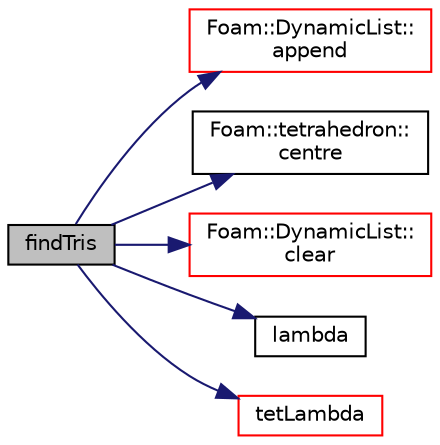digraph "findTris"
{
  bgcolor="transparent";
  edge [fontname="Helvetica",fontsize="10",labelfontname="Helvetica",labelfontsize="10"];
  node [fontname="Helvetica",fontsize="10",shape=record];
  rankdir="LR";
  Node1 [label="findTris",height=0.2,width=0.4,color="black", fillcolor="grey75", style="filled", fontcolor="black"];
  Node1 -> Node2 [color="midnightblue",fontsize="10",style="solid",fontname="Helvetica"];
  Node2 [label="Foam::DynamicList::\lappend",height=0.2,width=0.4,color="red",URL="$a00603.html#a7b67b42af715604376ad63a681dee6d8",tooltip="Append an element at the end of the list. "];
  Node1 -> Node3 [color="midnightblue",fontsize="10",style="solid",fontname="Helvetica"];
  Node3 [label="Foam::tetrahedron::\lcentre",height=0.2,width=0.4,color="black",URL="$a02575.html#aa827cbb8a8c37bb9d4e1ef7eaa234792",tooltip="Return centre (centroid) "];
  Node1 -> Node4 [color="midnightblue",fontsize="10",style="solid",fontname="Helvetica"];
  Node4 [label="Foam::DynamicList::\lclear",height=0.2,width=0.4,color="red",URL="$a00603.html#ac8bb3912a3ce86b15842e79d0b421204",tooltip="Clear the addressed list, i.e. set the size to zero. "];
  Node1 -> Node5 [color="midnightblue",fontsize="10",style="solid",fontname="Helvetica"];
  Node5 [label="lambda",height=0.2,width=0.4,color="black",URL="$a04463.html#ac90f959a4cd5bd0bc0d60e8c9fe14021"];
  Node1 -> Node6 [color="midnightblue",fontsize="10",style="solid",fontname="Helvetica"];
  Node6 [label="tetLambda",height=0.2,width=0.4,color="red",URL="$a01775.html#a1008a87784a30e1c59b551192cb0e106",tooltip="Find the lambda value for the line to-from across the. "];
}
